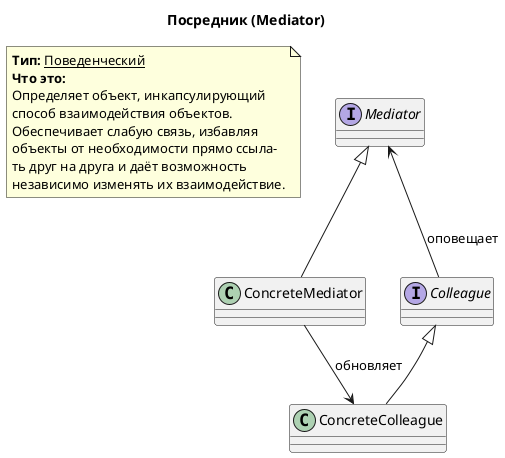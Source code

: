 @startuml

title Посредник (Mediator)

note as INFO
<b>Тип:</b> <u>Поведенческий</u>
<b>Что это:</b>
Определяет объект, инкапсулирующий
способ взаимодействия объектов.
Обеспечивает слабую связь, избавляя
объекты от необходимости прямо ссыла-
ть друг на друга и даёт возможность
независимо изменять их взаимодействие.
endnote

interface Mediator
class ConcreteMediator
interface Colleague
class ConcreteColleague

Mediator <|-- ConcreteMediator
Colleague <|-- ConcreteColleague

Mediator <-- Colleague: оповещает
ConcreteMediator --> ConcreteColleague: обновляет 

@enduml